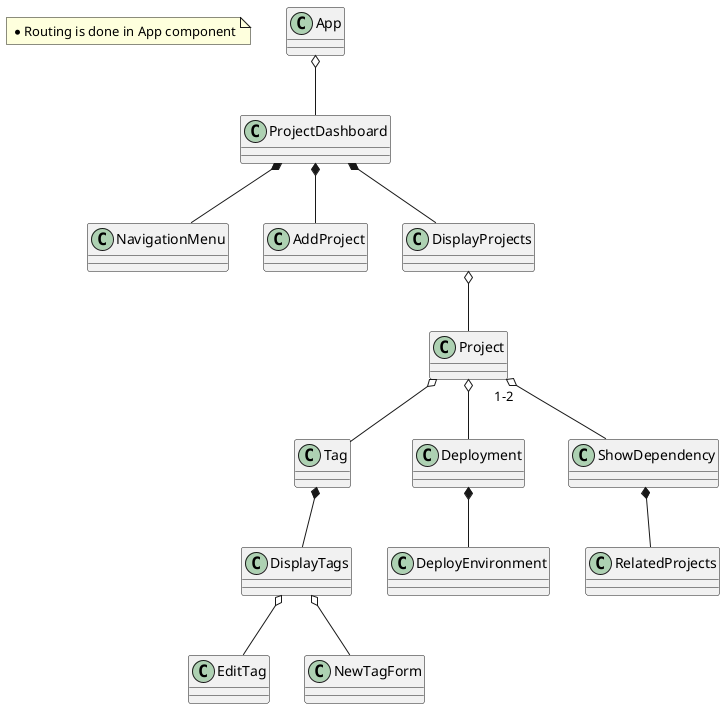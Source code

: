 @startuml

note "* Routing is done in App component" as N1

App o-- ProjectDashboard
ProjectDashboard *-- NavigationMenu
ProjectDashboard *-- AddProject
ProjectDashboard *-- DisplayProjects

DisplayProjects o-- Project
Project o-- Tag
Tag *-- DisplayTags
DisplayTags o-- EditTag
DisplayTags o-- NewTagForm
Project o-- Deployment
Project "1-2" o-- ShowDependency
Deployment *-- DeployEnvironment
ShowDependency *-- RelatedProjects
@enduml
